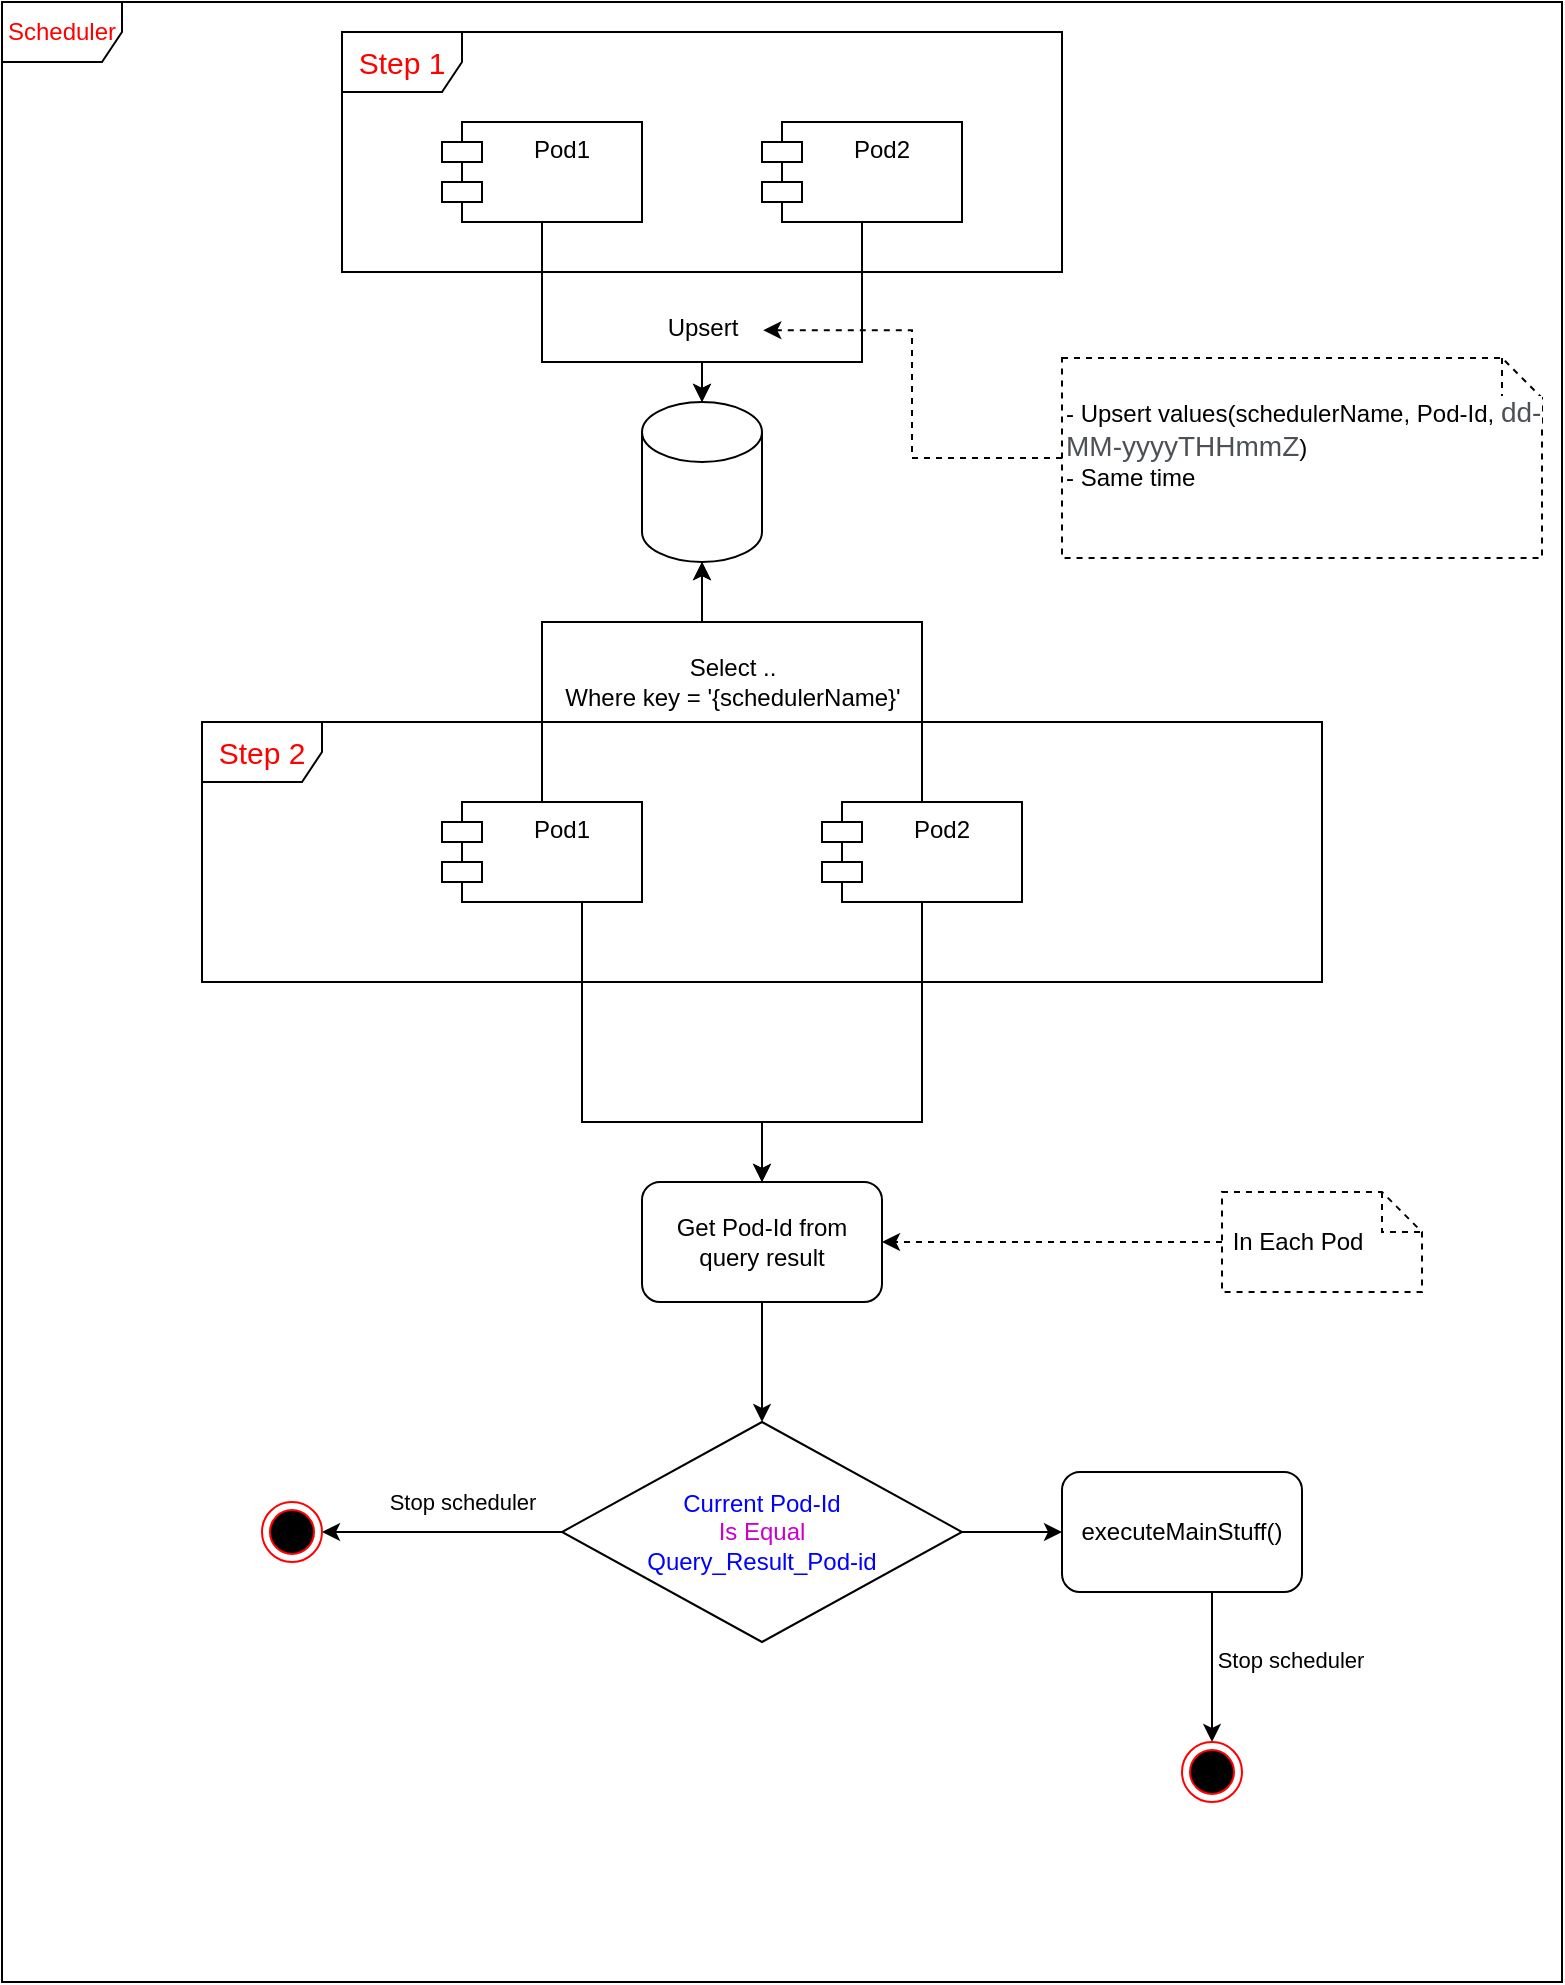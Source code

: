 <mxfile version="24.4.3" type="github">
  <diagram name="Page-1" id="e2xam95Kh5NV5r7jT63Y">
    <mxGraphModel dx="1195" dy="393" grid="1" gridSize="10" guides="1" tooltips="1" connect="1" arrows="1" fold="1" page="1" pageScale="1" pageWidth="850" pageHeight="1100" math="0" shadow="0">
      <root>
        <mxCell id="0" />
        <mxCell id="1" parent="0" />
        <mxCell id="X30sxq30hHPWMuVBQdm3-2" value="Pod1" style="shape=module;align=left;spacingLeft=20;align=center;verticalAlign=top;whiteSpace=wrap;html=1;" vertex="1" parent="1">
          <mxGeometry x="280" y="70" width="100" height="50" as="geometry" />
        </mxCell>
        <mxCell id="X30sxq30hHPWMuVBQdm3-21" style="edgeStyle=orthogonalEdgeStyle;rounded=0;orthogonalLoop=1;jettySize=auto;html=1;exitX=0.5;exitY=1;exitDx=0;exitDy=0;" edge="1" parent="1" source="X30sxq30hHPWMuVBQdm3-3" target="X30sxq30hHPWMuVBQdm3-17">
          <mxGeometry relative="1" as="geometry">
            <Array as="points">
              <mxPoint x="490" y="190" />
              <mxPoint x="410" y="190" />
            </Array>
          </mxGeometry>
        </mxCell>
        <mxCell id="X30sxq30hHPWMuVBQdm3-3" value="Pod2" style="shape=module;align=left;spacingLeft=20;align=center;verticalAlign=top;whiteSpace=wrap;html=1;" vertex="1" parent="1">
          <mxGeometry x="440" y="70" width="100" height="50" as="geometry" />
        </mxCell>
        <mxCell id="X30sxq30hHPWMuVBQdm3-39" style="edgeStyle=orthogonalEdgeStyle;rounded=0;orthogonalLoop=1;jettySize=auto;html=1;entryX=0.5;entryY=0;entryDx=0;entryDy=0;" edge="1" parent="1" source="X30sxq30hHPWMuVBQdm3-7" target="X30sxq30hHPWMuVBQdm3-30">
          <mxGeometry relative="1" as="geometry">
            <Array as="points">
              <mxPoint x="350" y="570" />
              <mxPoint x="440" y="570" />
            </Array>
          </mxGeometry>
        </mxCell>
        <mxCell id="X30sxq30hHPWMuVBQdm3-7" value="Pod1" style="shape=module;align=left;spacingLeft=20;align=center;verticalAlign=top;whiteSpace=wrap;html=1;" vertex="1" parent="1">
          <mxGeometry x="280" y="410" width="100" height="50" as="geometry" />
        </mxCell>
        <mxCell id="X30sxq30hHPWMuVBQdm3-28" style="edgeStyle=orthogonalEdgeStyle;rounded=0;orthogonalLoop=1;jettySize=auto;html=1;" edge="1" parent="1" source="X30sxq30hHPWMuVBQdm3-8" target="X30sxq30hHPWMuVBQdm3-17">
          <mxGeometry relative="1" as="geometry">
            <Array as="points">
              <mxPoint x="520" y="320" />
              <mxPoint x="410" y="320" />
            </Array>
          </mxGeometry>
        </mxCell>
        <mxCell id="X30sxq30hHPWMuVBQdm3-40" style="edgeStyle=orthogonalEdgeStyle;rounded=0;orthogonalLoop=1;jettySize=auto;html=1;entryX=0.5;entryY=0;entryDx=0;entryDy=0;" edge="1" parent="1" source="X30sxq30hHPWMuVBQdm3-8" target="X30sxq30hHPWMuVBQdm3-30">
          <mxGeometry relative="1" as="geometry">
            <Array as="points">
              <mxPoint x="520" y="570" />
              <mxPoint x="440" y="570" />
            </Array>
          </mxGeometry>
        </mxCell>
        <mxCell id="X30sxq30hHPWMuVBQdm3-8" value="Pod2" style="shape=module;align=left;spacingLeft=20;align=center;verticalAlign=top;whiteSpace=wrap;html=1;" vertex="1" parent="1">
          <mxGeometry x="470" y="410" width="100" height="50" as="geometry" />
        </mxCell>
        <mxCell id="X30sxq30hHPWMuVBQdm3-15" value="- Upsert values(schedulerName, Pod-Id,&amp;nbsp;&lt;span style=&quot;color: rgb(77, 81, 86); font-family: arial, sans-serif; font-size: 14px; background-color: rgb(255, 255, 255);&quot;&gt;dd-MM-yyyyTHHmmZ&lt;/span&gt;)&lt;br&gt;- Same time&lt;div&gt;&lt;br&gt;&lt;/div&gt;" style="shape=note;size=20;whiteSpace=wrap;html=1;align=left;dashed=1;" vertex="1" parent="1">
          <mxGeometry x="590" y="188" width="240" height="100" as="geometry" />
        </mxCell>
        <mxCell id="X30sxq30hHPWMuVBQdm3-17" value="" style="shape=cylinder3;whiteSpace=wrap;html=1;boundedLbl=1;backgroundOutline=1;size=15;" vertex="1" parent="1">
          <mxGeometry x="380" y="210" width="60" height="80" as="geometry" />
        </mxCell>
        <mxCell id="X30sxq30hHPWMuVBQdm3-19" value="&lt;font color=&quot;#ff0000&quot; style=&quot;font-size: 15px;&quot;&gt;Step 1&lt;/font&gt;" style="shape=umlFrame;whiteSpace=wrap;html=1;pointerEvents=0;" vertex="1" parent="1">
          <mxGeometry x="230" y="25" width="360" height="120" as="geometry" />
        </mxCell>
        <mxCell id="X30sxq30hHPWMuVBQdm3-20" style="edgeStyle=orthogonalEdgeStyle;rounded=0;orthogonalLoop=1;jettySize=auto;html=1;exitX=0.5;exitY=1;exitDx=0;exitDy=0;entryX=0.5;entryY=0;entryDx=0;entryDy=0;entryPerimeter=0;" edge="1" parent="1" source="X30sxq30hHPWMuVBQdm3-2" target="X30sxq30hHPWMuVBQdm3-17">
          <mxGeometry relative="1" as="geometry">
            <Array as="points">
              <mxPoint x="330" y="190" />
              <mxPoint x="410" y="190" />
            </Array>
          </mxGeometry>
        </mxCell>
        <mxCell id="X30sxq30hHPWMuVBQdm3-22" value="Upsert" style="text;html=1;align=center;verticalAlign=middle;resizable=0;points=[];autosize=1;strokeColor=none;fillColor=none;" vertex="1" parent="1">
          <mxGeometry x="380" y="158" width="60" height="30" as="geometry" />
        </mxCell>
        <mxCell id="X30sxq30hHPWMuVBQdm3-24" style="edgeStyle=orthogonalEdgeStyle;rounded=0;orthogonalLoop=1;jettySize=auto;html=1;entryX=1.011;entryY=0.537;entryDx=0;entryDy=0;entryPerimeter=0;dashed=1;" edge="1" parent="1" source="X30sxq30hHPWMuVBQdm3-15" target="X30sxq30hHPWMuVBQdm3-22">
          <mxGeometry relative="1" as="geometry" />
        </mxCell>
        <mxCell id="X30sxq30hHPWMuVBQdm3-25" value="&lt;font color=&quot;#ff0000&quot; style=&quot;font-size: 15px;&quot;&gt;Step 2&lt;/font&gt;" style="shape=umlFrame;whiteSpace=wrap;html=1;pointerEvents=0;" vertex="1" parent="1">
          <mxGeometry x="160" y="370" width="560" height="130" as="geometry" />
        </mxCell>
        <mxCell id="X30sxq30hHPWMuVBQdm3-26" style="edgeStyle=orthogonalEdgeStyle;rounded=0;orthogonalLoop=1;jettySize=auto;html=1;entryX=0.5;entryY=1;entryDx=0;entryDy=0;entryPerimeter=0;" edge="1" parent="1" source="X30sxq30hHPWMuVBQdm3-7" target="X30sxq30hHPWMuVBQdm3-17">
          <mxGeometry relative="1" as="geometry">
            <Array as="points">
              <mxPoint x="330" y="320" />
              <mxPoint x="410" y="320" />
            </Array>
          </mxGeometry>
        </mxCell>
        <mxCell id="X30sxq30hHPWMuVBQdm3-29" value="Select .. &lt;br&gt;Where key = &#39;{schedulerName}&#39;" style="text;html=1;align=center;verticalAlign=middle;resizable=0;points=[];autosize=1;strokeColor=none;fillColor=none;" vertex="1" parent="1">
          <mxGeometry x="330" y="330" width="190" height="40" as="geometry" />
        </mxCell>
        <mxCell id="X30sxq30hHPWMuVBQdm3-32" style="edgeStyle=orthogonalEdgeStyle;rounded=0;orthogonalLoop=1;jettySize=auto;html=1;exitX=0.5;exitY=1;exitDx=0;exitDy=0;entryX=0.5;entryY=0;entryDx=0;entryDy=0;" edge="1" parent="1" source="X30sxq30hHPWMuVBQdm3-30" target="X30sxq30hHPWMuVBQdm3-31">
          <mxGeometry relative="1" as="geometry" />
        </mxCell>
        <mxCell id="X30sxq30hHPWMuVBQdm3-30" value="Get Pod-Id from query result" style="rounded=1;whiteSpace=wrap;html=1;" vertex="1" parent="1">
          <mxGeometry x="380" y="600" width="120" height="60" as="geometry" />
        </mxCell>
        <mxCell id="X30sxq30hHPWMuVBQdm3-34" style="edgeStyle=orthogonalEdgeStyle;rounded=0;orthogonalLoop=1;jettySize=auto;html=1;exitX=1;exitY=0.5;exitDx=0;exitDy=0;" edge="1" parent="1" source="X30sxq30hHPWMuVBQdm3-31" target="X30sxq30hHPWMuVBQdm3-33">
          <mxGeometry relative="1" as="geometry" />
        </mxCell>
        <mxCell id="X30sxq30hHPWMuVBQdm3-36" style="edgeStyle=orthogonalEdgeStyle;rounded=0;orthogonalLoop=1;jettySize=auto;html=1;exitX=0;exitY=0.5;exitDx=0;exitDy=0;entryX=1;entryY=0.5;entryDx=0;entryDy=0;" edge="1" parent="1" source="X30sxq30hHPWMuVBQdm3-31" target="X30sxq30hHPWMuVBQdm3-35">
          <mxGeometry relative="1" as="geometry" />
        </mxCell>
        <mxCell id="X30sxq30hHPWMuVBQdm3-38" value="Stop scheduler" style="edgeLabel;html=1;align=center;verticalAlign=middle;resizable=0;points=[];" vertex="1" connectable="0" parent="X30sxq30hHPWMuVBQdm3-36">
          <mxGeometry x="0.187" y="-3" relative="1" as="geometry">
            <mxPoint x="21" y="-12" as="offset" />
          </mxGeometry>
        </mxCell>
        <mxCell id="X30sxq30hHPWMuVBQdm3-31" value="&lt;font color=&quot;#0000ff&quot;&gt;Current Pod-Id&lt;/font&gt;&lt;br&gt;&lt;font color=&quot;#cc00cc&quot;&gt;Is Equal&lt;/font&gt;&lt;br&gt;&lt;font color=&quot;#0000ff&quot;&gt;Query_Result_Pod-id&lt;/font&gt;" style="rhombus;whiteSpace=wrap;html=1;" vertex="1" parent="1">
          <mxGeometry x="340" y="720" width="200" height="110" as="geometry" />
        </mxCell>
        <mxCell id="X30sxq30hHPWMuVBQdm3-45" style="edgeStyle=orthogonalEdgeStyle;rounded=0;orthogonalLoop=1;jettySize=auto;html=1;" edge="1" parent="1" source="X30sxq30hHPWMuVBQdm3-33" target="X30sxq30hHPWMuVBQdm3-44">
          <mxGeometry relative="1" as="geometry">
            <Array as="points">
              <mxPoint x="665" y="830" />
              <mxPoint x="665" y="830" />
            </Array>
          </mxGeometry>
        </mxCell>
        <mxCell id="X30sxq30hHPWMuVBQdm3-33" value="executeMainStuff()" style="rounded=1;whiteSpace=wrap;html=1;" vertex="1" parent="1">
          <mxGeometry x="590" y="745" width="120" height="60" as="geometry" />
        </mxCell>
        <mxCell id="X30sxq30hHPWMuVBQdm3-35" value="" style="ellipse;html=1;shape=endState;fillColor=#000000;strokeColor=#ff0000;" vertex="1" parent="1">
          <mxGeometry x="190" y="760" width="30" height="30" as="geometry" />
        </mxCell>
        <mxCell id="X30sxq30hHPWMuVBQdm3-37" value="&lt;font color=&quot;#ff0000&quot;&gt;Scheduler&lt;/font&gt;" style="shape=umlFrame;whiteSpace=wrap;html=1;pointerEvents=0;" vertex="1" parent="1">
          <mxGeometry x="60" y="10" width="780" height="990" as="geometry" />
        </mxCell>
        <mxCell id="X30sxq30hHPWMuVBQdm3-42" style="edgeStyle=orthogonalEdgeStyle;rounded=0;orthogonalLoop=1;jettySize=auto;html=1;entryX=1;entryY=0.5;entryDx=0;entryDy=0;dashed=1;" edge="1" parent="1" source="X30sxq30hHPWMuVBQdm3-41" target="X30sxq30hHPWMuVBQdm3-30">
          <mxGeometry relative="1" as="geometry" />
        </mxCell>
        <mxCell id="X30sxq30hHPWMuVBQdm3-41" value="&lt;div&gt;&amp;nbsp;In Each Pod&lt;/div&gt;" style="shape=note;size=20;whiteSpace=wrap;html=1;align=left;dashed=1;" vertex="1" parent="1">
          <mxGeometry x="670" y="605" width="100" height="50" as="geometry" />
        </mxCell>
        <mxCell id="X30sxq30hHPWMuVBQdm3-43" value="Stop scheduler" style="edgeLabel;html=1;align=center;verticalAlign=middle;resizable=0;points=[];" vertex="1" connectable="0" parent="1">
          <mxGeometry x="740" y="850" as="geometry">
            <mxPoint x="-36" y="-11" as="offset" />
          </mxGeometry>
        </mxCell>
        <mxCell id="X30sxq30hHPWMuVBQdm3-44" value="" style="ellipse;html=1;shape=endState;fillColor=#000000;strokeColor=#ff0000;" vertex="1" parent="1">
          <mxGeometry x="650" y="880" width="30" height="30" as="geometry" />
        </mxCell>
      </root>
    </mxGraphModel>
  </diagram>
</mxfile>
